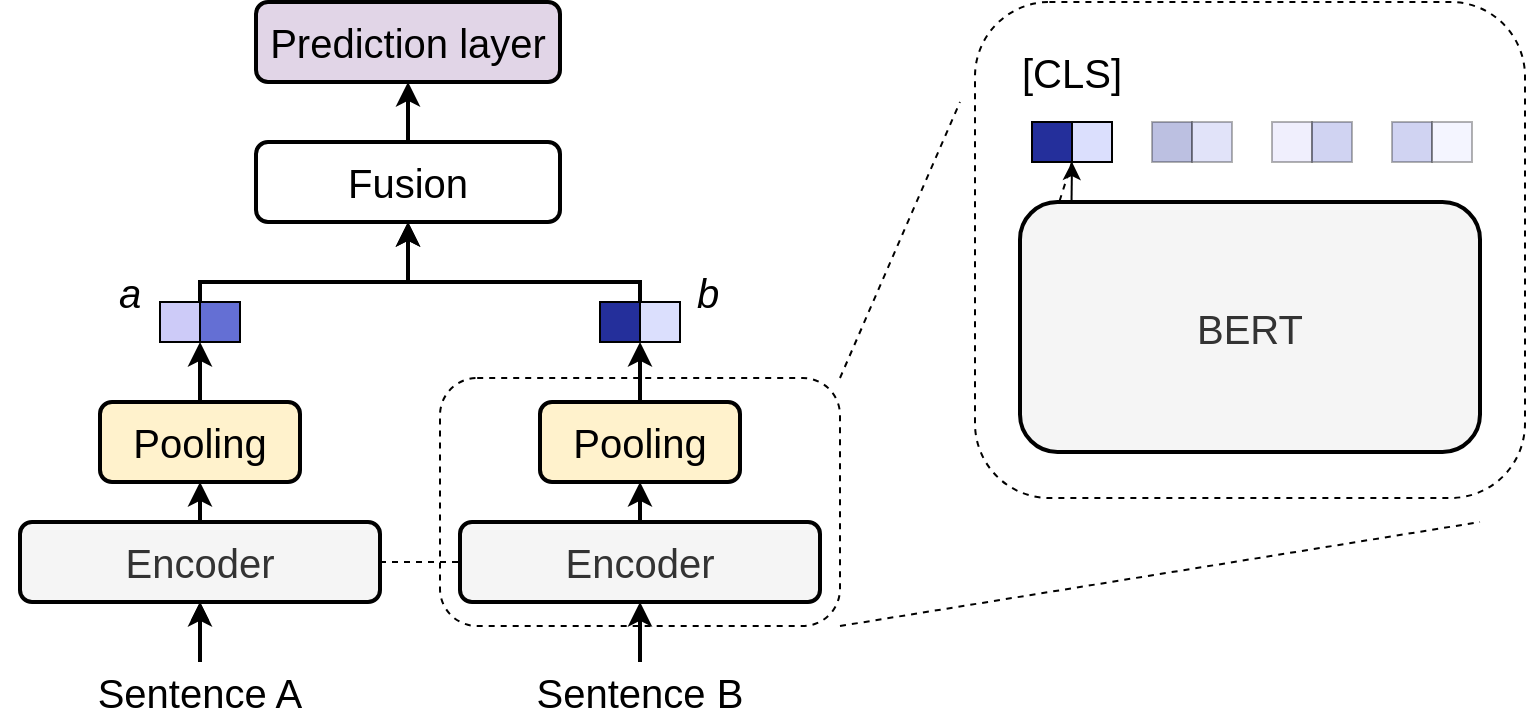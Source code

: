 <mxfile version="20.0.1" type="onedrive"><diagram id="8vDO0aywsNJ9IsalKcL5" name="Page-1"><mxGraphModel grid="1" page="1" gridSize="10" guides="1" tooltips="1" connect="1" arrows="1" fold="1" pageScale="1" pageWidth="1600" pageHeight="900" math="0" shadow="0"><root><mxCell id="0"/><mxCell id="1" parent="0"/><mxCell id="0hKXjLzGwr7HrMyriiMs-31" value="" style="rounded=1;whiteSpace=wrap;html=1;strokeColor=#000000;fillColor=none;dashed=1;" vertex="1" parent="1"><mxGeometry x="290" y="478" width="200" height="124" as="geometry"/></mxCell><mxCell id="0hKXjLzGwr7HrMyriiMs-9" style="edgeStyle=orthogonalEdgeStyle;rounded=0;orthogonalLoop=1;jettySize=auto;html=1;exitX=0.5;exitY=0;exitDx=0;exitDy=0;entryX=0.5;entryY=1;entryDx=0;entryDy=0;endArrow=classic;endFill=1;" edge="1" parent="1" source="0hKXjLzGwr7HrMyriiMs-3" target="0hKXjLzGwr7HrMyriiMs-5"><mxGeometry relative="1" as="geometry"/></mxCell><mxCell id="0hKXjLzGwr7HrMyriiMs-10" value="" style="edgeStyle=orthogonalEdgeStyle;rounded=0;orthogonalLoop=1;jettySize=auto;html=1;endArrow=classic;endFill=1;strokeWidth=2;" edge="1" parent="1" source="0hKXjLzGwr7HrMyriiMs-3" target="0hKXjLzGwr7HrMyriiMs-5"><mxGeometry relative="1" as="geometry"/></mxCell><mxCell id="0hKXjLzGwr7HrMyriiMs-3" value="Sentence A" style="text;html=1;strokeColor=none;fillColor=none;align=center;verticalAlign=middle;whiteSpace=wrap;rounded=0;strokeWidth=1;fontSize=20;" vertex="1" parent="1"><mxGeometry x="70" y="620" width="200" height="30" as="geometry"/></mxCell><mxCell id="0hKXjLzGwr7HrMyriiMs-7" style="edgeStyle=orthogonalEdgeStyle;rounded=0;orthogonalLoop=1;jettySize=auto;html=1;exitX=1;exitY=0.5;exitDx=0;exitDy=0;entryX=0;entryY=0.5;entryDx=0;entryDy=0;endArrow=none;endFill=0;dashed=1;" edge="1" parent="1" source="0hKXjLzGwr7HrMyriiMs-5" target="0hKXjLzGwr7HrMyriiMs-6"><mxGeometry relative="1" as="geometry"/></mxCell><mxCell id="0hKXjLzGwr7HrMyriiMs-14" style="edgeStyle=orthogonalEdgeStyle;rounded=0;orthogonalLoop=1;jettySize=auto;html=1;exitX=0.5;exitY=0;exitDx=0;exitDy=0;entryX=0.5;entryY=1;entryDx=0;entryDy=0;endArrow=classic;endFill=1;strokeWidth=2;" edge="1" parent="1" source="0hKXjLzGwr7HrMyriiMs-5" target="0hKXjLzGwr7HrMyriiMs-12"><mxGeometry relative="1" as="geometry"/></mxCell><mxCell id="0hKXjLzGwr7HrMyriiMs-5" value="Encoder" style="rounded=1;whiteSpace=wrap;html=1;fontSize=20;strokeWidth=2;fillColor=#f5f5f5;strokeColor=#000000;fontColor=#333333;" vertex="1" parent="1"><mxGeometry x="80" y="550" width="180" height="40" as="geometry"/></mxCell><mxCell id="0hKXjLzGwr7HrMyriiMs-15" style="edgeStyle=orthogonalEdgeStyle;rounded=0;orthogonalLoop=1;jettySize=auto;html=1;exitX=0.5;exitY=0;exitDx=0;exitDy=0;entryX=0.5;entryY=1;entryDx=0;entryDy=0;endArrow=classic;endFill=1;strokeWidth=2;" edge="1" parent="1" source="0hKXjLzGwr7HrMyriiMs-6" target="0hKXjLzGwr7HrMyriiMs-13"><mxGeometry relative="1" as="geometry"/></mxCell><mxCell id="0hKXjLzGwr7HrMyriiMs-6" value="Encoder" style="rounded=1;whiteSpace=wrap;html=1;fontSize=20;strokeWidth=2;fillColor=#f5f5f5;strokeColor=#000000;fontColor=#333333;" vertex="1" parent="1"><mxGeometry x="300" y="550" width="180" height="40" as="geometry"/></mxCell><mxCell id="0hKXjLzGwr7HrMyriiMs-11" style="edgeStyle=orthogonalEdgeStyle;rounded=0;orthogonalLoop=1;jettySize=auto;html=1;exitX=0.5;exitY=0;exitDx=0;exitDy=0;entryX=0.5;entryY=1;entryDx=0;entryDy=0;endArrow=classic;endFill=1;strokeWidth=2;" edge="1" parent="1" source="0hKXjLzGwr7HrMyriiMs-8" target="0hKXjLzGwr7HrMyriiMs-6"><mxGeometry relative="1" as="geometry"/></mxCell><mxCell id="0hKXjLzGwr7HrMyriiMs-8" value="Sentence B" style="text;html=1;strokeColor=none;fillColor=none;align=center;verticalAlign=middle;whiteSpace=wrap;rounded=0;strokeWidth=1;fontSize=20;" vertex="1" parent="1"><mxGeometry x="290" y="620" width="200" height="30" as="geometry"/></mxCell><mxCell id="0hKXjLzGwr7HrMyriiMs-19" style="edgeStyle=orthogonalEdgeStyle;rounded=0;orthogonalLoop=1;jettySize=auto;html=1;exitX=0.5;exitY=0;exitDx=0;exitDy=0;entryX=0;entryY=1;entryDx=0;entryDy=0;endArrow=classic;endFill=1;strokeWidth=2;" edge="1" parent="1" source="0hKXjLzGwr7HrMyriiMs-12" target="0hKXjLzGwr7HrMyriiMs-18"><mxGeometry relative="1" as="geometry"/></mxCell><mxCell id="0hKXjLzGwr7HrMyriiMs-12" value="Pooling" style="rounded=1;whiteSpace=wrap;html=1;fontSize=20;strokeWidth=2;fillColor=#fff2cc;strokeColor=#000000;" vertex="1" parent="1"><mxGeometry x="120" y="490" width="100" height="40" as="geometry"/></mxCell><mxCell id="0hKXjLzGwr7HrMyriiMs-23" style="edgeStyle=orthogonalEdgeStyle;rounded=0;orthogonalLoop=1;jettySize=auto;html=1;exitX=0.5;exitY=0;exitDx=0;exitDy=0;entryX=0;entryY=1;entryDx=0;entryDy=0;endArrow=classic;endFill=1;strokeWidth=2;" edge="1" parent="1" source="0hKXjLzGwr7HrMyriiMs-13" target="0hKXjLzGwr7HrMyriiMs-22"><mxGeometry relative="1" as="geometry"/></mxCell><mxCell id="0hKXjLzGwr7HrMyriiMs-13" value="Pooling" style="rounded=1;whiteSpace=wrap;html=1;fontSize=20;strokeWidth=2;fillColor=#fff2cc;strokeColor=#000000;" vertex="1" parent="1"><mxGeometry x="340" y="490" width="100" height="40" as="geometry"/></mxCell><mxCell id="0hKXjLzGwr7HrMyriiMs-16" value="" style="group" connectable="0" vertex="1" parent="1"><mxGeometry x="150" y="440" width="40" height="20" as="geometry"/></mxCell><mxCell id="0hKXjLzGwr7HrMyriiMs-17" value="" style="rounded=0;whiteSpace=wrap;html=1;fillColor=#CDCBF8;" vertex="1" parent="0hKXjLzGwr7HrMyriiMs-16"><mxGeometry width="20" height="20" as="geometry"/></mxCell><mxCell id="0hKXjLzGwr7HrMyriiMs-18" value="" style="rounded=0;whiteSpace=wrap;html=1;fillColor=#646FD4;" vertex="1" parent="0hKXjLzGwr7HrMyriiMs-16"><mxGeometry x="20" width="20" height="20" as="geometry"/></mxCell><mxCell id="0hKXjLzGwr7HrMyriiMs-20" value="" style="group" connectable="0" vertex="1" parent="1"><mxGeometry x="370" y="440" width="40" height="20" as="geometry"/></mxCell><mxCell id="0hKXjLzGwr7HrMyriiMs-21" value="" style="rounded=0;whiteSpace=wrap;html=1;fillColor=#242F9B;" vertex="1" parent="0hKXjLzGwr7HrMyriiMs-20"><mxGeometry width="20" height="20" as="geometry"/></mxCell><mxCell id="0hKXjLzGwr7HrMyriiMs-22" value="" style="rounded=0;whiteSpace=wrap;html=1;fillColor=#DBDFFD;" vertex="1" parent="0hKXjLzGwr7HrMyriiMs-20"><mxGeometry x="20" width="20" height="20" as="geometry"/></mxCell><mxCell id="0hKXjLzGwr7HrMyriiMs-24" value="a" style="text;html=1;strokeColor=none;fillColor=none;align=center;verticalAlign=middle;whiteSpace=wrap;rounded=0;strokeWidth=1;fontSize=20;fontStyle=2" vertex="1" parent="1"><mxGeometry x="110" y="420" width="50" height="30" as="geometry"/></mxCell><mxCell id="0hKXjLzGwr7HrMyriiMs-25" value="b" style="text;html=1;strokeColor=none;fillColor=none;align=center;verticalAlign=middle;whiteSpace=wrap;rounded=0;strokeWidth=1;fontSize=20;fontStyle=2" vertex="1" parent="1"><mxGeometry x="399" y="420" width="50" height="30" as="geometry"/></mxCell><mxCell id="0hKXjLzGwr7HrMyriiMs-26" value="Prediction layer" style="rounded=1;whiteSpace=wrap;html=1;fontSize=20;strokeWidth=2;fillColor=#e1d5e7;strokeColor=#000000;" vertex="1" parent="1"><mxGeometry x="198" y="290" width="152" height="40" as="geometry"/></mxCell><mxCell id="0hKXjLzGwr7HrMyriiMs-30" style="edgeStyle=orthogonalEdgeStyle;rounded=0;orthogonalLoop=1;jettySize=auto;html=1;exitX=0.5;exitY=0;exitDx=0;exitDy=0;entryX=0.5;entryY=1;entryDx=0;entryDy=0;endArrow=classic;endFill=1;strokeWidth=2;" edge="1" parent="1" source="0hKXjLzGwr7HrMyriiMs-27" target="0hKXjLzGwr7HrMyriiMs-26"><mxGeometry relative="1" as="geometry"/></mxCell><mxCell id="0hKXjLzGwr7HrMyriiMs-27" value="Fusion" style="rounded=1;whiteSpace=wrap;html=1;fontSize=20;strokeWidth=2;" vertex="1" parent="1"><mxGeometry x="198" y="360" width="152" height="40" as="geometry"/></mxCell><mxCell id="0hKXjLzGwr7HrMyriiMs-28" style="edgeStyle=orthogonalEdgeStyle;rounded=0;orthogonalLoop=1;jettySize=auto;html=1;exitX=0;exitY=0;exitDx=0;exitDy=0;entryX=0.5;entryY=1;entryDx=0;entryDy=0;endArrow=classic;endFill=1;strokeWidth=2;" edge="1" parent="1" source="0hKXjLzGwr7HrMyriiMs-18" target="0hKXjLzGwr7HrMyriiMs-27"><mxGeometry relative="1" as="geometry"><Array as="points"><mxPoint x="170" y="430"/><mxPoint x="274" y="430"/></Array></mxGeometry></mxCell><mxCell id="0hKXjLzGwr7HrMyriiMs-29" style="edgeStyle=orthogonalEdgeStyle;rounded=0;orthogonalLoop=1;jettySize=auto;html=1;exitX=1;exitY=0;exitDx=0;exitDy=0;entryX=0.5;entryY=1;entryDx=0;entryDy=0;endArrow=classic;endFill=1;strokeWidth=2;" edge="1" parent="1" source="0hKXjLzGwr7HrMyriiMs-21" target="0hKXjLzGwr7HrMyriiMs-27"><mxGeometry relative="1" as="geometry"><Array as="points"><mxPoint x="390" y="430"/><mxPoint x="274" y="430"/></Array></mxGeometry></mxCell><mxCell id="0hKXjLzGwr7HrMyriiMs-32" value="" style="rounded=1;whiteSpace=wrap;html=1;strokeColor=#000000;fillColor=none;dashed=1;" vertex="1" parent="1"><mxGeometry x="557.5" y="290" width="275" height="248" as="geometry"/></mxCell><mxCell id="0hKXjLzGwr7HrMyriiMs-34" value="" style="endArrow=none;html=1;rounded=0;strokeWidth=1;exitX=1;exitY=0;exitDx=0;exitDy=0;dashed=1;" edge="1" parent="1" source="0hKXjLzGwr7HrMyriiMs-31"><mxGeometry width="50" height="50" relative="1" as="geometry"><mxPoint x="550" y="450" as="sourcePoint"/><mxPoint x="550" y="340" as="targetPoint"/></mxGeometry></mxCell><mxCell id="0hKXjLzGwr7HrMyriiMs-36" value="" style="endArrow=none;html=1;rounded=0;strokeWidth=1;exitX=1;exitY=1;exitDx=0;exitDy=0;dashed=1;" edge="1" parent="1" source="0hKXjLzGwr7HrMyriiMs-31"><mxGeometry width="50" height="50" relative="1" as="geometry"><mxPoint x="500" y="488" as="sourcePoint"/><mxPoint x="810" y="550" as="targetPoint"/></mxGeometry></mxCell><mxCell id="0hKXjLzGwr7HrMyriiMs-37" value="BERT" style="rounded=1;whiteSpace=wrap;html=1;fontSize=20;strokeWidth=2;fillColor=#f5f5f5;strokeColor=#000000;fontColor=#333333;" vertex="1" parent="1"><mxGeometry x="580" y="390" width="230" height="125" as="geometry"/></mxCell><mxCell id="0hKXjLzGwr7HrMyriiMs-56" value="" style="group" connectable="0" vertex="1" parent="1"><mxGeometry x="586" y="350" width="40" height="20" as="geometry"/></mxCell><mxCell id="0hKXjLzGwr7HrMyriiMs-57" value="" style="rounded=0;whiteSpace=wrap;html=1;fillColor=#242F9B;" vertex="1" parent="0hKXjLzGwr7HrMyriiMs-56"><mxGeometry width="20" height="20" as="geometry"/></mxCell><mxCell id="0hKXjLzGwr7HrMyriiMs-58" value="" style="rounded=0;whiteSpace=wrap;html=1;fillColor=#DBDFFD;" vertex="1" parent="0hKXjLzGwr7HrMyriiMs-56"><mxGeometry x="20" width="20" height="20" as="geometry"/></mxCell><mxCell id="0hKXjLzGwr7HrMyriiMs-59" value="" style="group;opacity=30;" connectable="0" vertex="1" parent="1"><mxGeometry x="706" y="350" width="40" height="20" as="geometry"/></mxCell><mxCell id="0hKXjLzGwr7HrMyriiMs-60" value="" style="rounded=0;whiteSpace=wrap;html=1;fillColor=#CDCBF8;opacity=30;" vertex="1" parent="0hKXjLzGwr7HrMyriiMs-59"><mxGeometry width="20" height="20" as="geometry"/></mxCell><mxCell id="0hKXjLzGwr7HrMyriiMs-61" value="" style="rounded=0;whiteSpace=wrap;html=1;fillColor=#646FD4;opacity=30;" vertex="1" parent="0hKXjLzGwr7HrMyriiMs-59"><mxGeometry x="20" width="20" height="20" as="geometry"/></mxCell><mxCell id="0hKXjLzGwr7HrMyriiMs-65" value="" style="group;opacity=30;" connectable="0" vertex="1" parent="1"><mxGeometry x="646" y="350" width="40" height="20" as="geometry"/></mxCell><mxCell id="0hKXjLzGwr7HrMyriiMs-66" value="" style="rounded=0;whiteSpace=wrap;html=1;fillColor=#242F9B;opacity=30;" vertex="1" parent="0hKXjLzGwr7HrMyriiMs-65"><mxGeometry width="20" height="20" as="geometry"/></mxCell><mxCell id="0hKXjLzGwr7HrMyriiMs-67" value="" style="rounded=0;whiteSpace=wrap;html=1;fillColor=#9BA3EB;opacity=30;" vertex="1" parent="0hKXjLzGwr7HrMyriiMs-65"><mxGeometry x="20" width="20" height="20" as="geometry"/></mxCell><mxCell id="0hKXjLzGwr7HrMyriiMs-68" value="" style="group;opacity=30;" connectable="0" vertex="1" parent="1"><mxGeometry x="766" y="350" width="40" height="20" as="geometry"/></mxCell><mxCell id="0hKXjLzGwr7HrMyriiMs-69" value="" style="rounded=0;whiteSpace=wrap;html=1;fillColor=#646FD4;opacity=30;" vertex="1" parent="0hKXjLzGwr7HrMyriiMs-68"><mxGeometry width="20" height="20" as="geometry"/></mxCell><mxCell id="0hKXjLzGwr7HrMyriiMs-70" value="" style="rounded=0;whiteSpace=wrap;html=1;fillColor=#DBDFFD;opacity=30;" vertex="1" parent="0hKXjLzGwr7HrMyriiMs-68"><mxGeometry x="20" width="20" height="20" as="geometry"/></mxCell><mxCell id="0hKXjLzGwr7HrMyriiMs-76" value="[CLS]" style="text;html=1;strokeColor=none;fillColor=none;align=center;verticalAlign=middle;whiteSpace=wrap;rounded=0;strokeWidth=1;fontSize=20;fontStyle=0" vertex="1" parent="1"><mxGeometry x="581" y="310" width="50" height="30" as="geometry"/></mxCell><mxCell id="0hKXjLzGwr7HrMyriiMs-77" value="" style="endArrow=none;html=1;rounded=0;dashed=1;strokeWidth=1;exitX=0.086;exitY=-0.004;exitDx=0;exitDy=0;exitPerimeter=0;entryX=1;entryY=1;entryDx=0;entryDy=0;" edge="1" parent="1" source="0hKXjLzGwr7HrMyriiMs-37" target="0hKXjLzGwr7HrMyriiMs-57"><mxGeometry width="50" height="50" relative="1" as="geometry"><mxPoint x="550" y="420" as="sourcePoint"/><mxPoint x="600" y="370" as="targetPoint"/></mxGeometry></mxCell><mxCell id="0hKXjLzGwr7HrMyriiMs-78" value="" style="endArrow=classic;html=1;rounded=0;strokeWidth=1;exitX=0.112;exitY=-0.001;exitDx=0;exitDy=0;exitPerimeter=0;entryX=1;entryY=1;entryDx=0;entryDy=0;endFill=1;" edge="1" parent="1" source="0hKXjLzGwr7HrMyriiMs-37" target="0hKXjLzGwr7HrMyriiMs-57"><mxGeometry width="50" height="50" relative="1" as="geometry"><mxPoint x="550" y="420" as="sourcePoint"/><mxPoint x="600" y="370" as="targetPoint"/></mxGeometry></mxCell></root></mxGraphModel></diagram></mxfile>